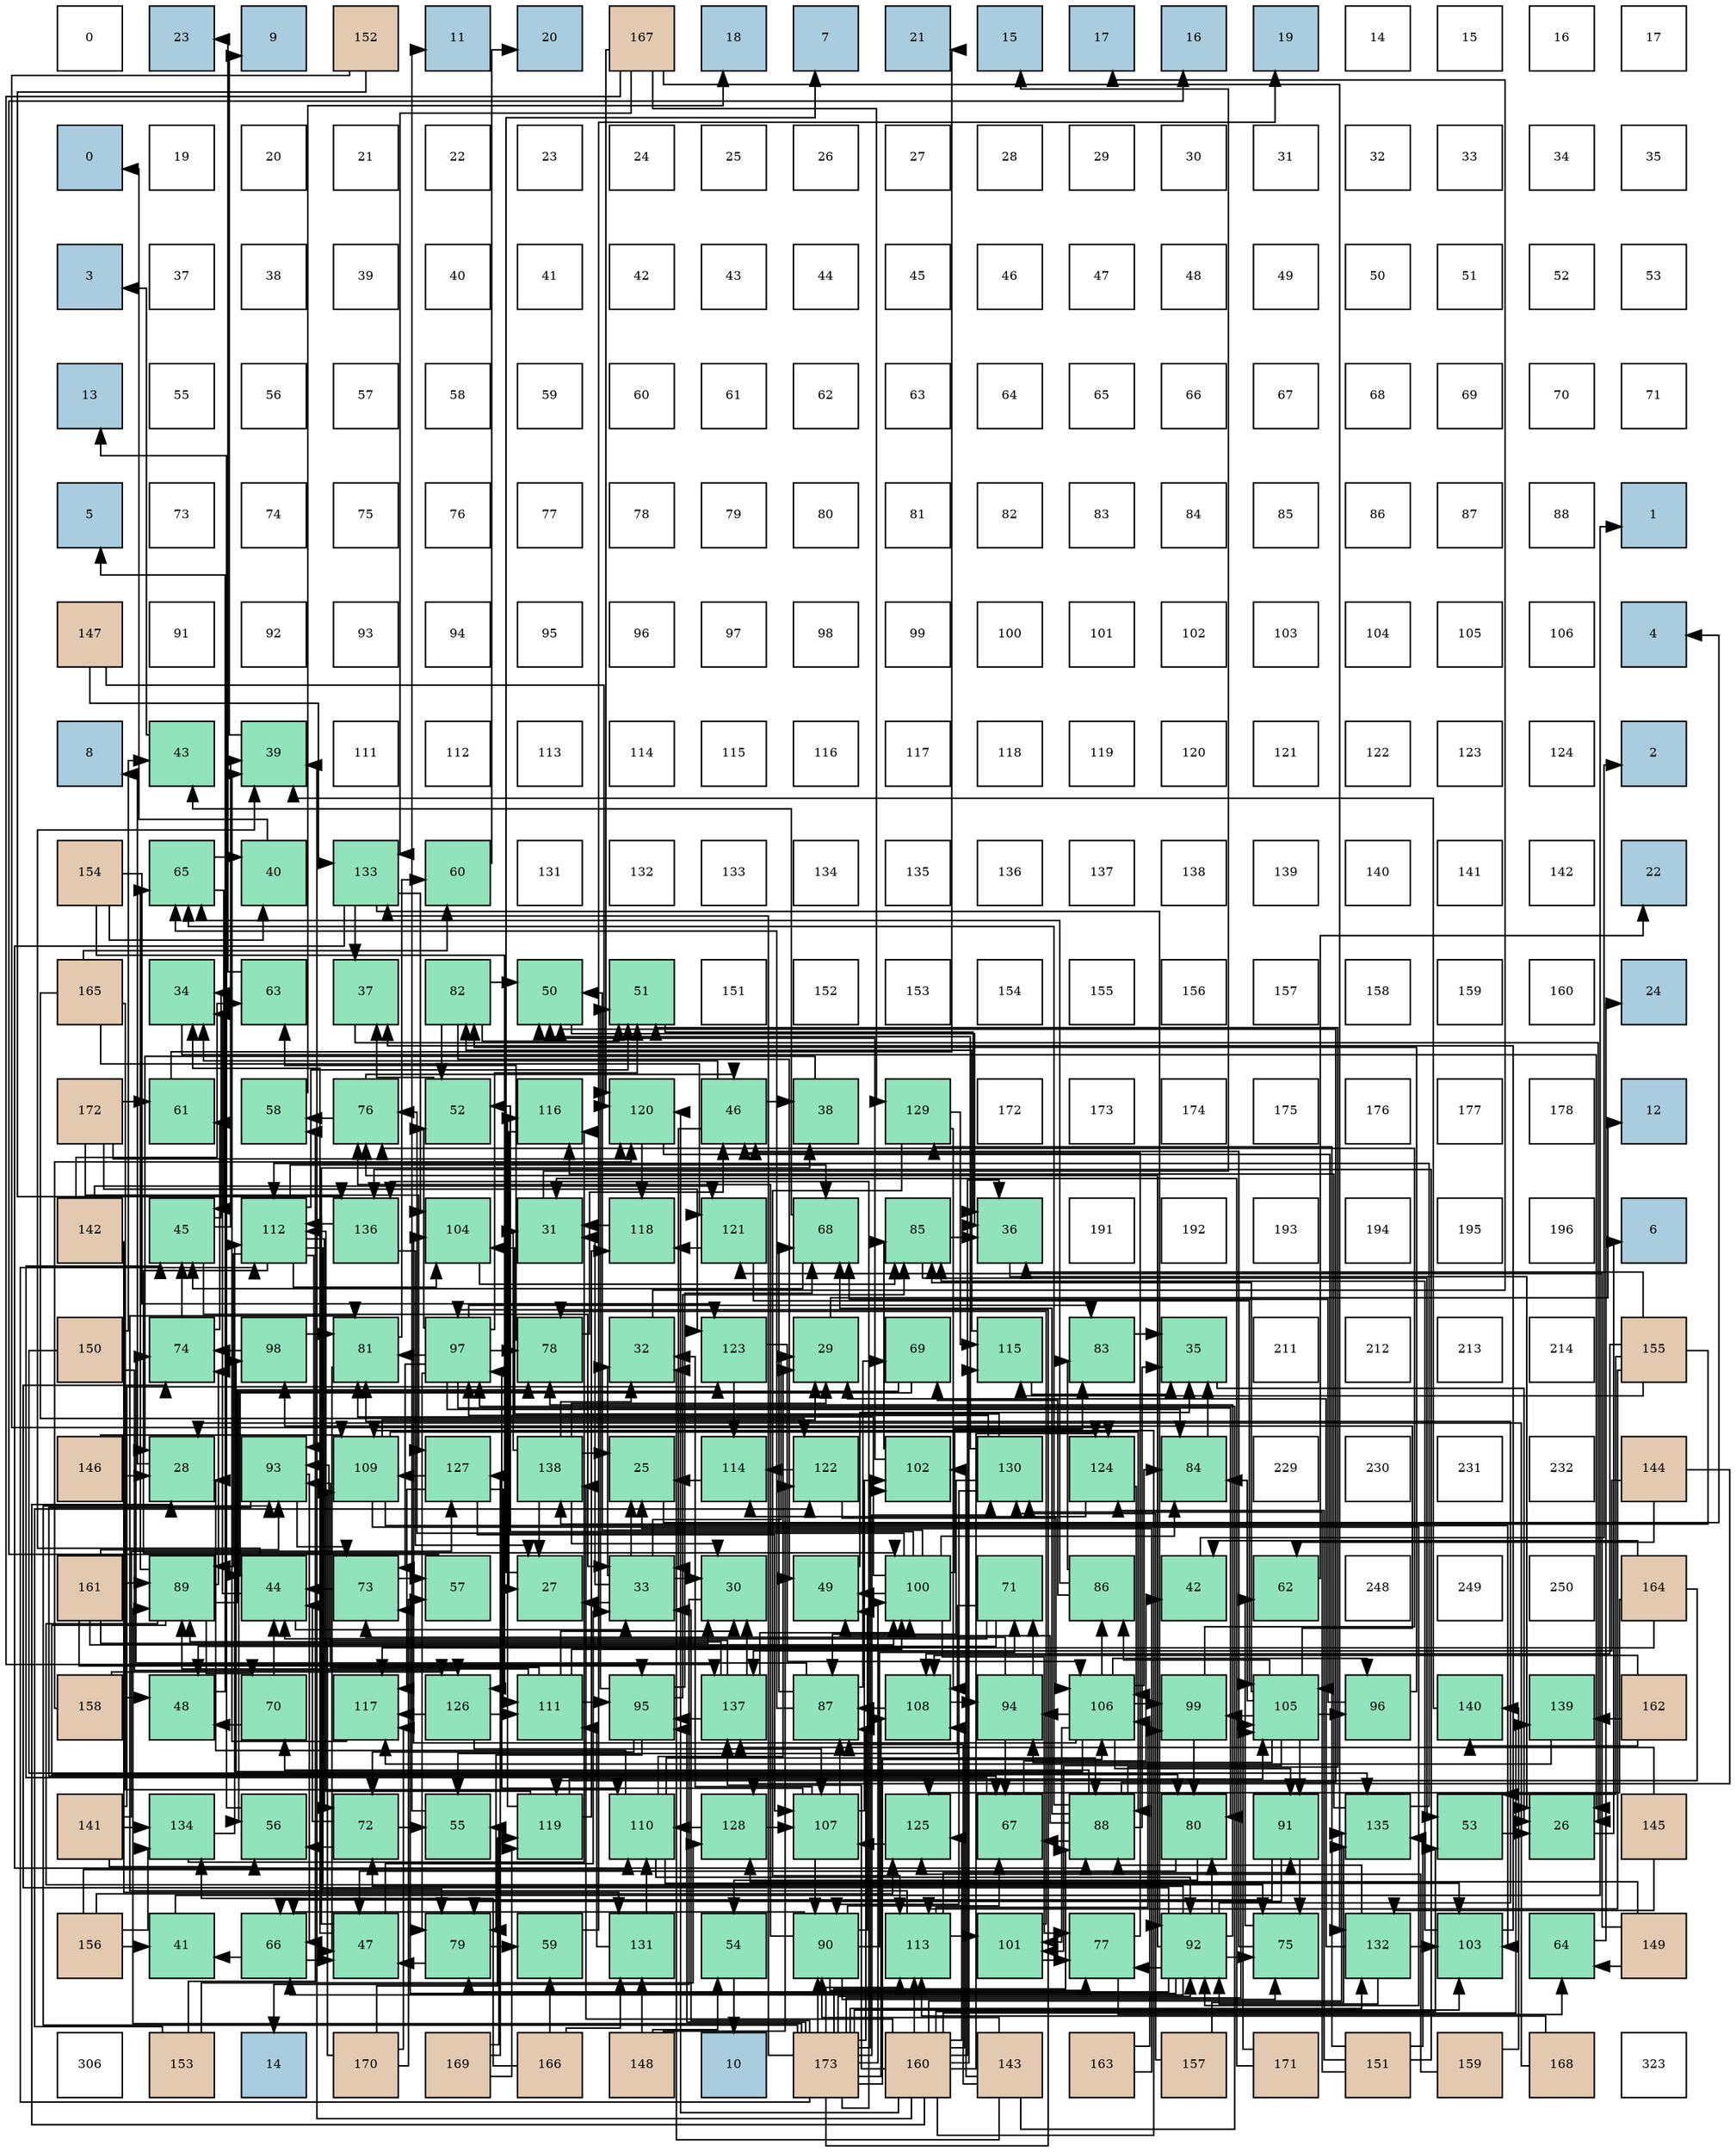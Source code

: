 digraph layout{
 rankdir=TB;
 splines=ortho;
 node [style=filled shape=square fixedsize=true width=0.6];
0[label="0", fontsize=8, fillcolor="#ffffff"];
1[label="23", fontsize=8, fillcolor="#a9ccde"];
2[label="9", fontsize=8, fillcolor="#a9ccde"];
3[label="152", fontsize=8, fillcolor="#e3c9af"];
4[label="11", fontsize=8, fillcolor="#a9ccde"];
5[label="20", fontsize=8, fillcolor="#a9ccde"];
6[label="167", fontsize=8, fillcolor="#e3c9af"];
7[label="18", fontsize=8, fillcolor="#a9ccde"];
8[label="7", fontsize=8, fillcolor="#a9ccde"];
9[label="21", fontsize=8, fillcolor="#a9ccde"];
10[label="15", fontsize=8, fillcolor="#a9ccde"];
11[label="17", fontsize=8, fillcolor="#a9ccde"];
12[label="16", fontsize=8, fillcolor="#a9ccde"];
13[label="19", fontsize=8, fillcolor="#a9ccde"];
14[label="14", fontsize=8, fillcolor="#ffffff"];
15[label="15", fontsize=8, fillcolor="#ffffff"];
16[label="16", fontsize=8, fillcolor="#ffffff"];
17[label="17", fontsize=8, fillcolor="#ffffff"];
18[label="0", fontsize=8, fillcolor="#a9ccde"];
19[label="19", fontsize=8, fillcolor="#ffffff"];
20[label="20", fontsize=8, fillcolor="#ffffff"];
21[label="21", fontsize=8, fillcolor="#ffffff"];
22[label="22", fontsize=8, fillcolor="#ffffff"];
23[label="23", fontsize=8, fillcolor="#ffffff"];
24[label="24", fontsize=8, fillcolor="#ffffff"];
25[label="25", fontsize=8, fillcolor="#ffffff"];
26[label="26", fontsize=8, fillcolor="#ffffff"];
27[label="27", fontsize=8, fillcolor="#ffffff"];
28[label="28", fontsize=8, fillcolor="#ffffff"];
29[label="29", fontsize=8, fillcolor="#ffffff"];
30[label="30", fontsize=8, fillcolor="#ffffff"];
31[label="31", fontsize=8, fillcolor="#ffffff"];
32[label="32", fontsize=8, fillcolor="#ffffff"];
33[label="33", fontsize=8, fillcolor="#ffffff"];
34[label="34", fontsize=8, fillcolor="#ffffff"];
35[label="35", fontsize=8, fillcolor="#ffffff"];
36[label="3", fontsize=8, fillcolor="#a9ccde"];
37[label="37", fontsize=8, fillcolor="#ffffff"];
38[label="38", fontsize=8, fillcolor="#ffffff"];
39[label="39", fontsize=8, fillcolor="#ffffff"];
40[label="40", fontsize=8, fillcolor="#ffffff"];
41[label="41", fontsize=8, fillcolor="#ffffff"];
42[label="42", fontsize=8, fillcolor="#ffffff"];
43[label="43", fontsize=8, fillcolor="#ffffff"];
44[label="44", fontsize=8, fillcolor="#ffffff"];
45[label="45", fontsize=8, fillcolor="#ffffff"];
46[label="46", fontsize=8, fillcolor="#ffffff"];
47[label="47", fontsize=8, fillcolor="#ffffff"];
48[label="48", fontsize=8, fillcolor="#ffffff"];
49[label="49", fontsize=8, fillcolor="#ffffff"];
50[label="50", fontsize=8, fillcolor="#ffffff"];
51[label="51", fontsize=8, fillcolor="#ffffff"];
52[label="52", fontsize=8, fillcolor="#ffffff"];
53[label="53", fontsize=8, fillcolor="#ffffff"];
54[label="13", fontsize=8, fillcolor="#a9ccde"];
55[label="55", fontsize=8, fillcolor="#ffffff"];
56[label="56", fontsize=8, fillcolor="#ffffff"];
57[label="57", fontsize=8, fillcolor="#ffffff"];
58[label="58", fontsize=8, fillcolor="#ffffff"];
59[label="59", fontsize=8, fillcolor="#ffffff"];
60[label="60", fontsize=8, fillcolor="#ffffff"];
61[label="61", fontsize=8, fillcolor="#ffffff"];
62[label="62", fontsize=8, fillcolor="#ffffff"];
63[label="63", fontsize=8, fillcolor="#ffffff"];
64[label="64", fontsize=8, fillcolor="#ffffff"];
65[label="65", fontsize=8, fillcolor="#ffffff"];
66[label="66", fontsize=8, fillcolor="#ffffff"];
67[label="67", fontsize=8, fillcolor="#ffffff"];
68[label="68", fontsize=8, fillcolor="#ffffff"];
69[label="69", fontsize=8, fillcolor="#ffffff"];
70[label="70", fontsize=8, fillcolor="#ffffff"];
71[label="71", fontsize=8, fillcolor="#ffffff"];
72[label="5", fontsize=8, fillcolor="#a9ccde"];
73[label="73", fontsize=8, fillcolor="#ffffff"];
74[label="74", fontsize=8, fillcolor="#ffffff"];
75[label="75", fontsize=8, fillcolor="#ffffff"];
76[label="76", fontsize=8, fillcolor="#ffffff"];
77[label="77", fontsize=8, fillcolor="#ffffff"];
78[label="78", fontsize=8, fillcolor="#ffffff"];
79[label="79", fontsize=8, fillcolor="#ffffff"];
80[label="80", fontsize=8, fillcolor="#ffffff"];
81[label="81", fontsize=8, fillcolor="#ffffff"];
82[label="82", fontsize=8, fillcolor="#ffffff"];
83[label="83", fontsize=8, fillcolor="#ffffff"];
84[label="84", fontsize=8, fillcolor="#ffffff"];
85[label="85", fontsize=8, fillcolor="#ffffff"];
86[label="86", fontsize=8, fillcolor="#ffffff"];
87[label="87", fontsize=8, fillcolor="#ffffff"];
88[label="88", fontsize=8, fillcolor="#ffffff"];
89[label="1", fontsize=8, fillcolor="#a9ccde"];
90[label="147", fontsize=8, fillcolor="#e3c9af"];
91[label="91", fontsize=8, fillcolor="#ffffff"];
92[label="92", fontsize=8, fillcolor="#ffffff"];
93[label="93", fontsize=8, fillcolor="#ffffff"];
94[label="94", fontsize=8, fillcolor="#ffffff"];
95[label="95", fontsize=8, fillcolor="#ffffff"];
96[label="96", fontsize=8, fillcolor="#ffffff"];
97[label="97", fontsize=8, fillcolor="#ffffff"];
98[label="98", fontsize=8, fillcolor="#ffffff"];
99[label="99", fontsize=8, fillcolor="#ffffff"];
100[label="100", fontsize=8, fillcolor="#ffffff"];
101[label="101", fontsize=8, fillcolor="#ffffff"];
102[label="102", fontsize=8, fillcolor="#ffffff"];
103[label="103", fontsize=8, fillcolor="#ffffff"];
104[label="104", fontsize=8, fillcolor="#ffffff"];
105[label="105", fontsize=8, fillcolor="#ffffff"];
106[label="106", fontsize=8, fillcolor="#ffffff"];
107[label="4", fontsize=8, fillcolor="#a9ccde"];
108[label="8", fontsize=8, fillcolor="#a9ccde"];
109[label="43", fontsize=8, fillcolor="#91e3bb"];
110[label="39", fontsize=8, fillcolor="#91e3bb"];
111[label="111", fontsize=8, fillcolor="#ffffff"];
112[label="112", fontsize=8, fillcolor="#ffffff"];
113[label="113", fontsize=8, fillcolor="#ffffff"];
114[label="114", fontsize=8, fillcolor="#ffffff"];
115[label="115", fontsize=8, fillcolor="#ffffff"];
116[label="116", fontsize=8, fillcolor="#ffffff"];
117[label="117", fontsize=8, fillcolor="#ffffff"];
118[label="118", fontsize=8, fillcolor="#ffffff"];
119[label="119", fontsize=8, fillcolor="#ffffff"];
120[label="120", fontsize=8, fillcolor="#ffffff"];
121[label="121", fontsize=8, fillcolor="#ffffff"];
122[label="122", fontsize=8, fillcolor="#ffffff"];
123[label="123", fontsize=8, fillcolor="#ffffff"];
124[label="124", fontsize=8, fillcolor="#ffffff"];
125[label="2", fontsize=8, fillcolor="#a9ccde"];
126[label="154", fontsize=8, fillcolor="#e3c9af"];
127[label="65", fontsize=8, fillcolor="#91e3bb"];
128[label="40", fontsize=8, fillcolor="#91e3bb"];
129[label="133", fontsize=8, fillcolor="#91e3bb"];
130[label="60", fontsize=8, fillcolor="#91e3bb"];
131[label="131", fontsize=8, fillcolor="#ffffff"];
132[label="132", fontsize=8, fillcolor="#ffffff"];
133[label="133", fontsize=8, fillcolor="#ffffff"];
134[label="134", fontsize=8, fillcolor="#ffffff"];
135[label="135", fontsize=8, fillcolor="#ffffff"];
136[label="136", fontsize=8, fillcolor="#ffffff"];
137[label="137", fontsize=8, fillcolor="#ffffff"];
138[label="138", fontsize=8, fillcolor="#ffffff"];
139[label="139", fontsize=8, fillcolor="#ffffff"];
140[label="140", fontsize=8, fillcolor="#ffffff"];
141[label="141", fontsize=8, fillcolor="#ffffff"];
142[label="142", fontsize=8, fillcolor="#ffffff"];
143[label="22", fontsize=8, fillcolor="#a9ccde"];
144[label="165", fontsize=8, fillcolor="#e3c9af"];
145[label="34", fontsize=8, fillcolor="#91e3bb"];
146[label="63", fontsize=8, fillcolor="#91e3bb"];
147[label="37", fontsize=8, fillcolor="#91e3bb"];
148[label="82", fontsize=8, fillcolor="#91e3bb"];
149[label="50", fontsize=8, fillcolor="#91e3bb"];
150[label="51", fontsize=8, fillcolor="#91e3bb"];
151[label="151", fontsize=8, fillcolor="#ffffff"];
152[label="152", fontsize=8, fillcolor="#ffffff"];
153[label="153", fontsize=8, fillcolor="#ffffff"];
154[label="154", fontsize=8, fillcolor="#ffffff"];
155[label="155", fontsize=8, fillcolor="#ffffff"];
156[label="156", fontsize=8, fillcolor="#ffffff"];
157[label="157", fontsize=8, fillcolor="#ffffff"];
158[label="158", fontsize=8, fillcolor="#ffffff"];
159[label="159", fontsize=8, fillcolor="#ffffff"];
160[label="160", fontsize=8, fillcolor="#ffffff"];
161[label="24", fontsize=8, fillcolor="#a9ccde"];
162[label="172", fontsize=8, fillcolor="#e3c9af"];
163[label="61", fontsize=8, fillcolor="#91e3bb"];
164[label="58", fontsize=8, fillcolor="#91e3bb"];
165[label="76", fontsize=8, fillcolor="#91e3bb"];
166[label="52", fontsize=8, fillcolor="#91e3bb"];
167[label="116", fontsize=8, fillcolor="#91e3bb"];
168[label="120", fontsize=8, fillcolor="#91e3bb"];
169[label="46", fontsize=8, fillcolor="#91e3bb"];
170[label="38", fontsize=8, fillcolor="#91e3bb"];
171[label="129", fontsize=8, fillcolor="#91e3bb"];
172[label="172", fontsize=8, fillcolor="#ffffff"];
173[label="173", fontsize=8, fillcolor="#ffffff"];
174[label="174", fontsize=8, fillcolor="#ffffff"];
175[label="175", fontsize=8, fillcolor="#ffffff"];
176[label="176", fontsize=8, fillcolor="#ffffff"];
177[label="177", fontsize=8, fillcolor="#ffffff"];
178[label="178", fontsize=8, fillcolor="#ffffff"];
179[label="12", fontsize=8, fillcolor="#a9ccde"];
180[label="142", fontsize=8, fillcolor="#e3c9af"];
181[label="45", fontsize=8, fillcolor="#91e3bb"];
182[label="112", fontsize=8, fillcolor="#91e3bb"];
183[label="136", fontsize=8, fillcolor="#91e3bb"];
184[label="104", fontsize=8, fillcolor="#91e3bb"];
185[label="31", fontsize=8, fillcolor="#91e3bb"];
186[label="118", fontsize=8, fillcolor="#91e3bb"];
187[label="121", fontsize=8, fillcolor="#91e3bb"];
188[label="68", fontsize=8, fillcolor="#91e3bb"];
189[label="85", fontsize=8, fillcolor="#91e3bb"];
190[label="36", fontsize=8, fillcolor="#91e3bb"];
191[label="191", fontsize=8, fillcolor="#ffffff"];
192[label="192", fontsize=8, fillcolor="#ffffff"];
193[label="193", fontsize=8, fillcolor="#ffffff"];
194[label="194", fontsize=8, fillcolor="#ffffff"];
195[label="195", fontsize=8, fillcolor="#ffffff"];
196[label="196", fontsize=8, fillcolor="#ffffff"];
197[label="6", fontsize=8, fillcolor="#a9ccde"];
198[label="150", fontsize=8, fillcolor="#e3c9af"];
199[label="74", fontsize=8, fillcolor="#91e3bb"];
200[label="98", fontsize=8, fillcolor="#91e3bb"];
201[label="81", fontsize=8, fillcolor="#91e3bb"];
202[label="97", fontsize=8, fillcolor="#91e3bb"];
203[label="78", fontsize=8, fillcolor="#91e3bb"];
204[label="32", fontsize=8, fillcolor="#91e3bb"];
205[label="123", fontsize=8, fillcolor="#91e3bb"];
206[label="29", fontsize=8, fillcolor="#91e3bb"];
207[label="69", fontsize=8, fillcolor="#91e3bb"];
208[label="115", fontsize=8, fillcolor="#91e3bb"];
209[label="83", fontsize=8, fillcolor="#91e3bb"];
210[label="35", fontsize=8, fillcolor="#91e3bb"];
211[label="211", fontsize=8, fillcolor="#ffffff"];
212[label="212", fontsize=8, fillcolor="#ffffff"];
213[label="213", fontsize=8, fillcolor="#ffffff"];
214[label="214", fontsize=8, fillcolor="#ffffff"];
215[label="155", fontsize=8, fillcolor="#e3c9af"];
216[label="146", fontsize=8, fillcolor="#e3c9af"];
217[label="28", fontsize=8, fillcolor="#91e3bb"];
218[label="93", fontsize=8, fillcolor="#91e3bb"];
219[label="109", fontsize=8, fillcolor="#91e3bb"];
220[label="127", fontsize=8, fillcolor="#91e3bb"];
221[label="138", fontsize=8, fillcolor="#91e3bb"];
222[label="25", fontsize=8, fillcolor="#91e3bb"];
223[label="114", fontsize=8, fillcolor="#91e3bb"];
224[label="122", fontsize=8, fillcolor="#91e3bb"];
225[label="102", fontsize=8, fillcolor="#91e3bb"];
226[label="130", fontsize=8, fillcolor="#91e3bb"];
227[label="124", fontsize=8, fillcolor="#91e3bb"];
228[label="84", fontsize=8, fillcolor="#91e3bb"];
229[label="229", fontsize=8, fillcolor="#ffffff"];
230[label="230", fontsize=8, fillcolor="#ffffff"];
231[label="231", fontsize=8, fillcolor="#ffffff"];
232[label="232", fontsize=8, fillcolor="#ffffff"];
233[label="144", fontsize=8, fillcolor="#e3c9af"];
234[label="161", fontsize=8, fillcolor="#e3c9af"];
235[label="89", fontsize=8, fillcolor="#91e3bb"];
236[label="44", fontsize=8, fillcolor="#91e3bb"];
237[label="73", fontsize=8, fillcolor="#91e3bb"];
238[label="57", fontsize=8, fillcolor="#91e3bb"];
239[label="27", fontsize=8, fillcolor="#91e3bb"];
240[label="33", fontsize=8, fillcolor="#91e3bb"];
241[label="30", fontsize=8, fillcolor="#91e3bb"];
242[label="49", fontsize=8, fillcolor="#91e3bb"];
243[label="100", fontsize=8, fillcolor="#91e3bb"];
244[label="71", fontsize=8, fillcolor="#91e3bb"];
245[label="86", fontsize=8, fillcolor="#91e3bb"];
246[label="42", fontsize=8, fillcolor="#91e3bb"];
247[label="62", fontsize=8, fillcolor="#91e3bb"];
248[label="248", fontsize=8, fillcolor="#ffffff"];
249[label="249", fontsize=8, fillcolor="#ffffff"];
250[label="250", fontsize=8, fillcolor="#ffffff"];
251[label="164", fontsize=8, fillcolor="#e3c9af"];
252[label="158", fontsize=8, fillcolor="#e3c9af"];
253[label="48", fontsize=8, fillcolor="#91e3bb"];
254[label="70", fontsize=8, fillcolor="#91e3bb"];
255[label="117", fontsize=8, fillcolor="#91e3bb"];
256[label="126", fontsize=8, fillcolor="#91e3bb"];
257[label="111", fontsize=8, fillcolor="#91e3bb"];
258[label="95", fontsize=8, fillcolor="#91e3bb"];
259[label="137", fontsize=8, fillcolor="#91e3bb"];
260[label="87", fontsize=8, fillcolor="#91e3bb"];
261[label="108", fontsize=8, fillcolor="#91e3bb"];
262[label="94", fontsize=8, fillcolor="#91e3bb"];
263[label="106", fontsize=8, fillcolor="#91e3bb"];
264[label="99", fontsize=8, fillcolor="#91e3bb"];
265[label="105", fontsize=8, fillcolor="#91e3bb"];
266[label="96", fontsize=8, fillcolor="#91e3bb"];
267[label="140", fontsize=8, fillcolor="#91e3bb"];
268[label="139", fontsize=8, fillcolor="#91e3bb"];
269[label="162", fontsize=8, fillcolor="#e3c9af"];
270[label="141", fontsize=8, fillcolor="#e3c9af"];
271[label="134", fontsize=8, fillcolor="#91e3bb"];
272[label="56", fontsize=8, fillcolor="#91e3bb"];
273[label="72", fontsize=8, fillcolor="#91e3bb"];
274[label="55", fontsize=8, fillcolor="#91e3bb"];
275[label="119", fontsize=8, fillcolor="#91e3bb"];
276[label="110", fontsize=8, fillcolor="#91e3bb"];
277[label="128", fontsize=8, fillcolor="#91e3bb"];
278[label="107", fontsize=8, fillcolor="#91e3bb"];
279[label="125", fontsize=8, fillcolor="#91e3bb"];
280[label="67", fontsize=8, fillcolor="#91e3bb"];
281[label="88", fontsize=8, fillcolor="#91e3bb"];
282[label="80", fontsize=8, fillcolor="#91e3bb"];
283[label="91", fontsize=8, fillcolor="#91e3bb"];
284[label="135", fontsize=8, fillcolor="#91e3bb"];
285[label="53", fontsize=8, fillcolor="#91e3bb"];
286[label="26", fontsize=8, fillcolor="#91e3bb"];
287[label="145", fontsize=8, fillcolor="#e3c9af"];
288[label="156", fontsize=8, fillcolor="#e3c9af"];
289[label="41", fontsize=8, fillcolor="#91e3bb"];
290[label="66", fontsize=8, fillcolor="#91e3bb"];
291[label="47", fontsize=8, fillcolor="#91e3bb"];
292[label="79", fontsize=8, fillcolor="#91e3bb"];
293[label="59", fontsize=8, fillcolor="#91e3bb"];
294[label="131", fontsize=8, fillcolor="#91e3bb"];
295[label="54", fontsize=8, fillcolor="#91e3bb"];
296[label="90", fontsize=8, fillcolor="#91e3bb"];
297[label="113", fontsize=8, fillcolor="#91e3bb"];
298[label="101", fontsize=8, fillcolor="#91e3bb"];
299[label="77", fontsize=8, fillcolor="#91e3bb"];
300[label="92", fontsize=8, fillcolor="#91e3bb"];
301[label="75", fontsize=8, fillcolor="#91e3bb"];
302[label="132", fontsize=8, fillcolor="#91e3bb"];
303[label="103", fontsize=8, fillcolor="#91e3bb"];
304[label="64", fontsize=8, fillcolor="#91e3bb"];
305[label="149", fontsize=8, fillcolor="#e3c9af"];
306[label="306", fontsize=8, fillcolor="#ffffff"];
307[label="153", fontsize=8, fillcolor="#e3c9af"];
308[label="14", fontsize=8, fillcolor="#a9ccde"];
309[label="170", fontsize=8, fillcolor="#e3c9af"];
310[label="169", fontsize=8, fillcolor="#e3c9af"];
311[label="166", fontsize=8, fillcolor="#e3c9af"];
312[label="148", fontsize=8, fillcolor="#e3c9af"];
313[label="10", fontsize=8, fillcolor="#a9ccde"];
314[label="173", fontsize=8, fillcolor="#e3c9af"];
315[label="160", fontsize=8, fillcolor="#e3c9af"];
316[label="143", fontsize=8, fillcolor="#e3c9af"];
317[label="163", fontsize=8, fillcolor="#e3c9af"];
318[label="157", fontsize=8, fillcolor="#e3c9af"];
319[label="171", fontsize=8, fillcolor="#e3c9af"];
320[label="151", fontsize=8, fillcolor="#e3c9af"];
321[label="159", fontsize=8, fillcolor="#e3c9af"];
322[label="168", fontsize=8, fillcolor="#e3c9af"];
323[label="323", fontsize=8, fillcolor="#ffffff"];
edge [constraint=false, style=vis];222 -> 107;
286 -> 197;
239 -> 8;
217 -> 108;
206 -> 179;
241 -> 308;
185 -> 10;
204 -> 11;
240 -> 222;
240 -> 239;
240 -> 206;
240 -> 241;
240 -> 185;
240 -> 204;
145 -> 286;
210 -> 286;
190 -> 286;
147 -> 286;
170 -> 217;
110 -> 2;
128 -> 18;
289 -> 89;
246 -> 125;
109 -> 36;
236 -> 240;
236 -> 145;
236 -> 110;
181 -> 240;
181 -> 145;
181 -> 110;
169 -> 240;
169 -> 145;
169 -> 170;
291 -> 240;
291 -> 145;
291 -> 170;
253 -> 72;
242 -> 210;
149 -> 190;
150 -> 190;
166 -> 147;
285 -> 286;
295 -> 313;
274 -> 4;
272 -> 54;
238 -> 12;
164 -> 7;
293 -> 13;
130 -> 5;
163 -> 9;
247 -> 143;
146 -> 1;
304 -> 161;
127 -> 128;
127 -> 181;
290 -> 289;
290 -> 291;
280 -> 246;
280 -> 181;
188 -> 109;
188 -> 181;
207 -> 236;
207 -> 272;
254 -> 236;
254 -> 253;
244 -> 236;
244 -> 253;
244 -> 274;
273 -> 236;
273 -> 274;
273 -> 272;
237 -> 236;
237 -> 238;
199 -> 181;
199 -> 163;
301 -> 169;
301 -> 247;
165 -> 169;
165 -> 164;
299 -> 169;
299 -> 304;
203 -> 169;
203 -> 146;
292 -> 291;
292 -> 293;
282 -> 291;
282 -> 295;
201 -> 291;
201 -> 130;
148 -> 242;
148 -> 149;
148 -> 150;
148 -> 166;
209 -> 210;
228 -> 210;
189 -> 190;
189 -> 285;
245 -> 127;
245 -> 207;
245 -> 209;
260 -> 127;
260 -> 188;
260 -> 207;
260 -> 199;
281 -> 210;
281 -> 242;
281 -> 149;
281 -> 150;
281 -> 127;
281 -> 280;
281 -> 188;
281 -> 254;
235 -> 127;
235 -> 254;
235 -> 199;
235 -> 301;
235 -> 203;
235 -> 282;
296 -> 242;
296 -> 290;
296 -> 280;
296 -> 244;
296 -> 301;
296 -> 165;
296 -> 299;
283 -> 290;
283 -> 301;
283 -> 292;
300 -> 290;
300 -> 273;
300 -> 237;
300 -> 199;
300 -> 301;
300 -> 165;
300 -> 299;
300 -> 203;
300 -> 292;
300 -> 282;
300 -> 201;
218 -> 290;
218 -> 280;
218 -> 237;
262 -> 280;
262 -> 244;
262 -> 237;
258 -> 150;
258 -> 188;
258 -> 273;
258 -> 292;
258 -> 189;
266 -> 188;
266 -> 148;
202 -> 150;
202 -> 166;
202 -> 237;
202 -> 203;
202 -> 292;
202 -> 282;
202 -> 201;
202 -> 209;
202 -> 228;
200 -> 199;
200 -> 201;
264 -> 165;
264 -> 282;
243 -> 242;
243 -> 149;
243 -> 166;
243 -> 165;
243 -> 299;
243 -> 201;
243 -> 209;
243 -> 228;
298 -> 299;
298 -> 203;
225 -> 149;
225 -> 189;
303 -> 147;
303 -> 189;
184 -> 189;
265 -> 228;
265 -> 189;
265 -> 245;
265 -> 283;
265 -> 262;
265 -> 266;
265 -> 200;
265 -> 264;
265 -> 298;
263 -> 228;
263 -> 245;
263 -> 283;
263 -> 262;
263 -> 266;
263 -> 200;
263 -> 264;
263 -> 298;
263 -> 184;
278 -> 204;
278 -> 260;
278 -> 296;
278 -> 202;
278 -> 225;
261 -> 260;
261 -> 262;
219 -> 206;
219 -> 281;
219 -> 300;
219 -> 303;
276 -> 217;
276 -> 206;
276 -> 281;
276 -> 300;
276 -> 303;
257 -> 241;
257 -> 235;
257 -> 218;
257 -> 258;
257 -> 243;
182 -> 150;
182 -> 188;
182 -> 273;
182 -> 292;
182 -> 235;
182 -> 218;
182 -> 243;
182 -> 184;
297 -> 201;
297 -> 283;
297 -> 264;
297 -> 298;
223 -> 222;
208 -> 210;
208 -> 148;
167 -> 239;
255 -> 110;
186 -> 185;
275 -> 265;
275 -> 182;
275 -> 167;
275 -> 186;
168 -> 265;
168 -> 186;
187 -> 265;
187 -> 186;
224 -> 263;
224 -> 223;
205 -> 263;
205 -> 223;
227 -> 263;
227 -> 223;
279 -> 278;
256 -> 278;
256 -> 257;
256 -> 255;
220 -> 278;
220 -> 219;
220 -> 257;
220 -> 255;
277 -> 278;
277 -> 276;
171 -> 261;
171 -> 297;
171 -> 208;
226 -> 149;
226 -> 260;
226 -> 296;
226 -> 202;
226 -> 184;
294 -> 276;
294 -> 257;
302 -> 206;
302 -> 281;
302 -> 300;
302 -> 303;
129 -> 147;
129 -> 281;
129 -> 300;
129 -> 184;
271 -> 182;
271 -> 167;
284 -> 182;
284 -> 167;
183 -> 239;
183 -> 182;
259 -> 241;
259 -> 235;
259 -> 218;
259 -> 258;
259 -> 243;
221 -> 222;
221 -> 239;
221 -> 206;
221 -> 241;
221 -> 185;
221 -> 204;
268 -> 255;
267 -> 110;
270 -> 272;
270 -> 205;
270 -> 220;
270 -> 271;
180 -> 146;
180 -> 187;
180 -> 294;
316 -> 204;
316 -> 260;
316 -> 296;
316 -> 202;
316 -> 225;
233 -> 247;
233 -> 277;
233 -> 259;
287 -> 302;
287 -> 259;
216 -> 217;
216 -> 219;
90 -> 168;
90 -> 129;
312 -> 295;
312 -> 224;
312 -> 294;
305 -> 304;
305 -> 187;
305 -> 277;
198 -> 109;
198 -> 256;
198 -> 284;
320 -> 227;
320 -> 171;
320 -> 226;
320 -> 284;
320 -> 183;
3 -> 227;
3 -> 183;
307 -> 164;
307 -> 224;
307 -> 277;
126 -> 128;
126 -> 205;
126 -> 256;
215 -> 190;
215 -> 285;
215 -> 261;
215 -> 297;
215 -> 208;
215 -> 221;
288 -> 289;
288 -> 276;
288 -> 279;
288 -> 271;
318 -> 226;
318 -> 284;
252 -> 253;
252 -> 168;
252 -> 256;
321 -> 279;
321 -> 267;
315 -> 217;
315 -> 190;
315 -> 110;
315 -> 285;
315 -> 261;
315 -> 219;
315 -> 297;
315 -> 208;
315 -> 168;
315 -> 227;
315 -> 279;
315 -> 284;
315 -> 259;
315 -> 221;
315 -> 268;
234 -> 241;
234 -> 235;
234 -> 218;
234 -> 258;
234 -> 243;
269 -> 261;
269 -> 268;
269 -> 267;
317 -> 222;
317 -> 263;
251 -> 246;
251 -> 255;
251 -> 275;
251 -> 279;
144 -> 130;
144 -> 276;
144 -> 187;
144 -> 224;
311 -> 293;
311 -> 294;
311 -> 271;
6 -> 168;
6 -> 171;
6 -> 302;
6 -> 129;
6 -> 259;
322 -> 217;
322 -> 297;
310 -> 274;
310 -> 275;
310 -> 220;
309 -> 238;
309 -> 219;
309 -> 255;
309 -> 275;
319 -> 185;
319 -> 265;
162 -> 163;
162 -> 168;
162 -> 205;
162 -> 220;
314 -> 240;
314 -> 260;
314 -> 281;
314 -> 235;
314 -> 296;
314 -> 300;
314 -> 218;
314 -> 258;
314 -> 202;
314 -> 243;
314 -> 225;
314 -> 303;
314 -> 265;
314 -> 263;
314 -> 261;
314 -> 182;
314 -> 297;
314 -> 226;
314 -> 302;
314 -> 129;
314 -> 183;
edge [constraint=true, style=invis];
0 -> 18 -> 36 -> 54 -> 72 -> 90 -> 108 -> 126 -> 144 -> 162 -> 180 -> 198 -> 216 -> 234 -> 252 -> 270 -> 288 -> 306;
1 -> 19 -> 37 -> 55 -> 73 -> 91 -> 109 -> 127 -> 145 -> 163 -> 181 -> 199 -> 217 -> 235 -> 253 -> 271 -> 289 -> 307;
2 -> 20 -> 38 -> 56 -> 74 -> 92 -> 110 -> 128 -> 146 -> 164 -> 182 -> 200 -> 218 -> 236 -> 254 -> 272 -> 290 -> 308;
3 -> 21 -> 39 -> 57 -> 75 -> 93 -> 111 -> 129 -> 147 -> 165 -> 183 -> 201 -> 219 -> 237 -> 255 -> 273 -> 291 -> 309;
4 -> 22 -> 40 -> 58 -> 76 -> 94 -> 112 -> 130 -> 148 -> 166 -> 184 -> 202 -> 220 -> 238 -> 256 -> 274 -> 292 -> 310;
5 -> 23 -> 41 -> 59 -> 77 -> 95 -> 113 -> 131 -> 149 -> 167 -> 185 -> 203 -> 221 -> 239 -> 257 -> 275 -> 293 -> 311;
6 -> 24 -> 42 -> 60 -> 78 -> 96 -> 114 -> 132 -> 150 -> 168 -> 186 -> 204 -> 222 -> 240 -> 258 -> 276 -> 294 -> 312;
7 -> 25 -> 43 -> 61 -> 79 -> 97 -> 115 -> 133 -> 151 -> 169 -> 187 -> 205 -> 223 -> 241 -> 259 -> 277 -> 295 -> 313;
8 -> 26 -> 44 -> 62 -> 80 -> 98 -> 116 -> 134 -> 152 -> 170 -> 188 -> 206 -> 224 -> 242 -> 260 -> 278 -> 296 -> 314;
9 -> 27 -> 45 -> 63 -> 81 -> 99 -> 117 -> 135 -> 153 -> 171 -> 189 -> 207 -> 225 -> 243 -> 261 -> 279 -> 297 -> 315;
10 -> 28 -> 46 -> 64 -> 82 -> 100 -> 118 -> 136 -> 154 -> 172 -> 190 -> 208 -> 226 -> 244 -> 262 -> 280 -> 298 -> 316;
11 -> 29 -> 47 -> 65 -> 83 -> 101 -> 119 -> 137 -> 155 -> 173 -> 191 -> 209 -> 227 -> 245 -> 263 -> 281 -> 299 -> 317;
12 -> 30 -> 48 -> 66 -> 84 -> 102 -> 120 -> 138 -> 156 -> 174 -> 192 -> 210 -> 228 -> 246 -> 264 -> 282 -> 300 -> 318;
13 -> 31 -> 49 -> 67 -> 85 -> 103 -> 121 -> 139 -> 157 -> 175 -> 193 -> 211 -> 229 -> 247 -> 265 -> 283 -> 301 -> 319;
14 -> 32 -> 50 -> 68 -> 86 -> 104 -> 122 -> 140 -> 158 -> 176 -> 194 -> 212 -> 230 -> 248 -> 266 -> 284 -> 302 -> 320;
15 -> 33 -> 51 -> 69 -> 87 -> 105 -> 123 -> 141 -> 159 -> 177 -> 195 -> 213 -> 231 -> 249 -> 267 -> 285 -> 303 -> 321;
16 -> 34 -> 52 -> 70 -> 88 -> 106 -> 124 -> 142 -> 160 -> 178 -> 196 -> 214 -> 232 -> 250 -> 268 -> 286 -> 304 -> 322;
17 -> 35 -> 53 -> 71 -> 89 -> 107 -> 125 -> 143 -> 161 -> 179 -> 197 -> 215 -> 233 -> 251 -> 269 -> 287 -> 305 -> 323;
rank = same {0 -> 1 -> 2 -> 3 -> 4 -> 5 -> 6 -> 7 -> 8 -> 9 -> 10 -> 11 -> 12 -> 13 -> 14 -> 15 -> 16 -> 17};
rank = same {18 -> 19 -> 20 -> 21 -> 22 -> 23 -> 24 -> 25 -> 26 -> 27 -> 28 -> 29 -> 30 -> 31 -> 32 -> 33 -> 34 -> 35};
rank = same {36 -> 37 -> 38 -> 39 -> 40 -> 41 -> 42 -> 43 -> 44 -> 45 -> 46 -> 47 -> 48 -> 49 -> 50 -> 51 -> 52 -> 53};
rank = same {54 -> 55 -> 56 -> 57 -> 58 -> 59 -> 60 -> 61 -> 62 -> 63 -> 64 -> 65 -> 66 -> 67 -> 68 -> 69 -> 70 -> 71};
rank = same {72 -> 73 -> 74 -> 75 -> 76 -> 77 -> 78 -> 79 -> 80 -> 81 -> 82 -> 83 -> 84 -> 85 -> 86 -> 87 -> 88 -> 89};
rank = same {90 -> 91 -> 92 -> 93 -> 94 -> 95 -> 96 -> 97 -> 98 -> 99 -> 100 -> 101 -> 102 -> 103 -> 104 -> 105 -> 106 -> 107};
rank = same {108 -> 109 -> 110 -> 111 -> 112 -> 113 -> 114 -> 115 -> 116 -> 117 -> 118 -> 119 -> 120 -> 121 -> 122 -> 123 -> 124 -> 125};
rank = same {126 -> 127 -> 128 -> 129 -> 130 -> 131 -> 132 -> 133 -> 134 -> 135 -> 136 -> 137 -> 138 -> 139 -> 140 -> 141 -> 142 -> 143};
rank = same {144 -> 145 -> 146 -> 147 -> 148 -> 149 -> 150 -> 151 -> 152 -> 153 -> 154 -> 155 -> 156 -> 157 -> 158 -> 159 -> 160 -> 161};
rank = same {162 -> 163 -> 164 -> 165 -> 166 -> 167 -> 168 -> 169 -> 170 -> 171 -> 172 -> 173 -> 174 -> 175 -> 176 -> 177 -> 178 -> 179};
rank = same {180 -> 181 -> 182 -> 183 -> 184 -> 185 -> 186 -> 187 -> 188 -> 189 -> 190 -> 191 -> 192 -> 193 -> 194 -> 195 -> 196 -> 197};
rank = same {198 -> 199 -> 200 -> 201 -> 202 -> 203 -> 204 -> 205 -> 206 -> 207 -> 208 -> 209 -> 210 -> 211 -> 212 -> 213 -> 214 -> 215};
rank = same {216 -> 217 -> 218 -> 219 -> 220 -> 221 -> 222 -> 223 -> 224 -> 225 -> 226 -> 227 -> 228 -> 229 -> 230 -> 231 -> 232 -> 233};
rank = same {234 -> 235 -> 236 -> 237 -> 238 -> 239 -> 240 -> 241 -> 242 -> 243 -> 244 -> 245 -> 246 -> 247 -> 248 -> 249 -> 250 -> 251};
rank = same {252 -> 253 -> 254 -> 255 -> 256 -> 257 -> 258 -> 259 -> 260 -> 261 -> 262 -> 263 -> 264 -> 265 -> 266 -> 267 -> 268 -> 269};
rank = same {270 -> 271 -> 272 -> 273 -> 274 -> 275 -> 276 -> 277 -> 278 -> 279 -> 280 -> 281 -> 282 -> 283 -> 284 -> 285 -> 286 -> 287};
rank = same {288 -> 289 -> 290 -> 291 -> 292 -> 293 -> 294 -> 295 -> 296 -> 297 -> 298 -> 299 -> 300 -> 301 -> 302 -> 303 -> 304 -> 305};
rank = same {306 -> 307 -> 308 -> 309 -> 310 -> 311 -> 312 -> 313 -> 314 -> 315 -> 316 -> 317 -> 318 -> 319 -> 320 -> 321 -> 322 -> 323};
}